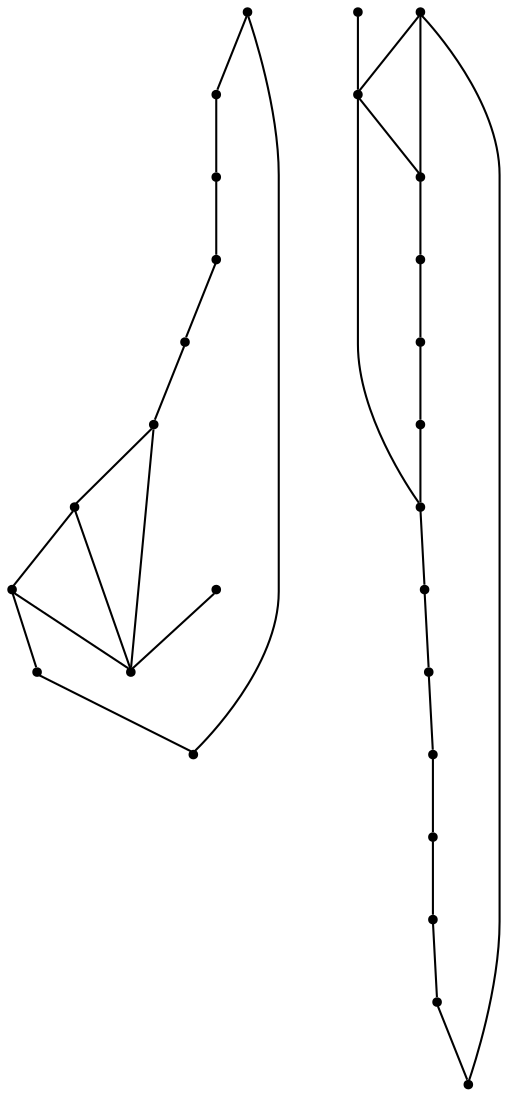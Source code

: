 graph {
  node [shape=point,comment="{\"directed\":false,\"doi\":\"10.1007/978-3-642-11805-0_10\",\"figure\":\"13 (1)\"}"]

  v0 [pos="915.8060118032056,1020.3732844856854"]
  v1 [pos="882.8440211717473,1012.7454405248366"]
  v2 [pos="927.0643870775089,1027.0631984954732"]
  v3 [pos="936.8216435277185,1035.691365387785"]
  v4 [pos="953.2713907197464,1064.3266905248365"]
  v5 [pos="812.5417395569557,1064.3266905248365"]
  v6 [pos="828.866367002975,1035.6287816031615"]
  v7 [pos="838.7487272927928,1027.0631984954732"]
  v8 [pos="850.0070866606957,1020.3732844856854"]
  v9 [pos="882.8440211717472,1162.7999859793822"]
  v10 [pos="651.1091924090717,1013.8709310255467"]
  v11 [pos="638.0995065378588,1012.7455041262438"]
  v12 [pos="680.318401886696,1026.8130541612002"]
  v13 [pos="704.3988152260004,1052.5725144717028"]
  v14 [pos="709.5276431771213,1064.5768348591096"]
  v15 [pos="712.4047769857008,1077.3313974451135"]
  v16 [pos="708.4643321192541,1111.218735979382"]
  v17 [pos="638.9126258229101,1162.7999859793822"]
  v18 [pos="563.7942679028179,1077.3313974451137"]
  v19 [pos="566.7964737382046,1064.5768348591096"]
  v20 [pos="571.8002137561177,1052.5725144717026"]
  v21 [pos="595.8806111890216,1026.8130541612002"]
  v22 [pos="625.0898365730463,1013.8709310255467"]
  v23 [pos="567.7346809564634,1111.218735979382"]
  v24 [pos="882.8440211717472,1115.9079405248367"]
  v25 [pos="882.8440211717472,1214.381235979382"]
  v26 [pos="638.9126258229101,1214.381235979382"]

  v0 -- v1 [id="-1",pos="915.8060118032056,1020.3732844856854 905.8878827962361,1015.4755491710557 894.7142354646724,1012.7454405248366 882.8440211717473,1012.7454405248366"]
  v23 -- v16 [id="-2",pos="567.7346809564634,1111.218735979382 708.4643321192541,1111.218735979382 708.4643321192541,1111.218735979382 708.4643321192541,1111.218735979382"]
  v26 -- v17 [id="-4",pos="638.9126258229101,1214.381235979382 638.9126258229101,1162.7999859793822 638.9126258229101,1162.7999859793822 638.9126258229101,1162.7999859793822"]
  v17 -- v12 [id="-6",pos="638.9126258229101,1162.7999859793822 680.318401886696,1026.8130541612002 680.318401886696,1026.8130541612002 680.318401886696,1026.8130541612002"]
  v2 -- v0 [id="-8",pos="927.0643870775089,1027.0631984954732 923.5239667807201,1024.5320447856084 919.7738217135874,1022.2673693989291 915.8060118032056,1020.3732844856854"]
  v3 -- v2 [id="-9",pos="936.8216435277185,1035.691365387785 933.8521370087988,1032.5213576696092 930.563205644319,1029.6589341018498 927.0643870775089,1027.0631984954732"]
  v4 -- v3 [id="-10",pos="953.2713907197464,1064.3266905248365 950.5381009540058,1053.2888045602685 944.5800866055779,1043.6163725080496 936.8216435277185,1035.691365387785"]
  v4 -- v9 [id="-11",pos="953.2713907197464,1064.3266905248365 956.6144041886923,1071.5011367872437 957.9623949982399,1079.4805258287497 957.9623949982399,1087.7727132521093 957.9623949982399,1129.187914335206 924.3373460636582,1162.7999859793822 882.8440211717472,1162.7999859793822"]
  v5 -- v24 [id="-14",pos="812.5417395569557,1064.3266905248365 882.8440211717472,1115.9079405248367 882.8440211717472,1115.9079405248367 882.8440211717472,1115.9079405248367"]
  v25 -- v9 [id="-15",pos="882.8440211717472,1214.381235979382 882.8440211717472,1162.7999859793822 882.8440211717472,1162.7999859793822 882.8440211717472,1162.7999859793822"]
  v9 -- v24 [id="-16",pos="882.8440211717472,1162.7999859793822 882.8440211717472,1115.9079405248367 882.8440211717472,1115.9079405248367 882.8440211717472,1115.9079405248367"]
  v24 -- v4 [id="-18",pos="882.8440211717472,1115.9079405248367 953.2713907197464,1064.3266905248365 953.2713907197464,1064.3266905248365 953.2713907197464,1064.3266905248365"]
  v23 -- v18 [id="-21",pos="567.7346809564634,1111.218735979382 565.2366128291455,1103.861272185579 563.9193717424259,1095.9698344614872 563.9193717424259,1087.7727132521093 563.9193717424259,1084.2687812234515 564.1600624013981,1080.8207010526703 563.7942679028179,1077.3313974451137"]
  v23 -- v17 [id="-22",pos="567.7346809564634,1111.218735979382 577.5356404510701,1141.1765461572431 605.7445713524926,1162.7999859793822 638.9126258229101,1162.7999859793822"]
  v17 -- v16 [id="-26",pos="638.9126258229101,1162.7999859793822 671.9932066807912,1162.7999859793822 700.0536568798233,1141.4522681486603 708.4643321192541,1111.218735979382"]
  v16 -- v15 [id="-27",pos="708.4643321192541,1111.218735979382 712.6445874526343,1104.2701456735583 714.0309996494027,1096.1822969436237 714.0309996494027,1087.7727132521093 714.0309996494027,1084.1834226602562 713.7784388443947,1080.6527382625748 712.4047769857008,1077.3313974451135"]
  v11 -- v22 [id="-28",pos="638.0995065378588,1012.7455041262438 634.2404161365591,1012.7454405248366 629.6075925994713,1013.1844248590899 625.0898365730463,1013.8709310255467"]
  v21 -- v20 [id="-29",pos="595.8806111890216,1026.8130541612002 586.0045154027596,1033.33879552817 578.0256537267032,1042.406868313031 571.8002137561177,1052.5725144717026"]
  v20 -- v19 [id="-30",pos="571.8002137561177,1052.5725144717026 570.5058953595018,1056.7165765300936 568.8383079802987,1060.6691315198052 566.7964737382046,1064.5768348591096"]
  v19 -- v18 [id="-31",pos="566.7964737382046,1064.5768348591096 566.200550649291,1068.857480170325 565.2261896427478,1073.0913995590545 563.7942679028179,1077.3313974451137"]
  v22 -- v21 [id="-37",pos="625.0898365730463,1013.8709310255467 614.3086174095837,1016.043217776152 604.3149196209586,1020.3799428464472 595.8806111890216,1026.8130541612002"]
  v15 -- v14 [id="-38",pos="712.4047769857008,1077.3313974451135 712.6642501767958,1072.768817990778 711.6510881010536,1068.4640513313948 709.5276431771213,1064.5768348591096"]
  v14 -- v13 [id="-39",pos="709.5276431771213,1064.5768348591096 708.9009562359456,1060.112255383769 707.1535943196582,1056.0699290508671 704.3988152260004,1052.5725144717028"]
  v13 -- v12 [id="-40",pos="704.3988152260004,1052.5725144717028 699.3198811091921,1041.5512938315173 691.0455286034205,1032.426220160436 680.318401886696,1026.8130541612002"]
  v12 -- v10 [id="-41",pos="680.318401886696,1026.8130541612002 672.2389272429044,1019.6686255846716 662.089096663628,1015.5144273938563 651.1091924090717,1013.8709310255467"]
  v10 -- v11 [id="-42",pos="651.1091924090717,1013.8709310255467 647.1847032696468,1013.0816813541176 643.1189867145713,1012.7454405248366 638.0995065378588,1012.7455041262438"]
  v9 -- v5 [id="-43",pos="882.8440211717472,1162.7999859793822 841.475752400243,1162.7999859793822 807.8507670912632,1129.187914335206 807.8507670912632,1087.7727132521093 807.8507670912632,1079.4693811402244 809.2023811737886,1071.4796887764032 812.5417395569557,1064.3266905248365"]
  v1 -- v8 [id="-48",pos="882.8440211717473,1012.7454405248366 871.1006839853676,1012.7454405248366 859.9286136928549,1015.4747281919626 850.0070866606957,1020.3732844856854"]
  v8 -- v7 [id="-49",pos="850.0070866606957,1020.3732844856854 846.0424159134699,1022.2655249198008 842.2909973349433,1024.5307734644794 838.7487272927928,1027.0631984954732"]
  v7 -- v6 [id="-50",pos="838.7487272927928,1027.0631984954732 835.2400378198943,1029.666076710098 831.9419044959877,1032.5379481353004 828.866367002975,1035.6287816031615"]
  v6 -- v5 [id="-51",pos="828.866367002975,1035.6287816031615 821.2265444084478,1043.6311762363805 815.2820320742248,1053.283128674728 812.5417395569557,1064.3266905248365"]
}